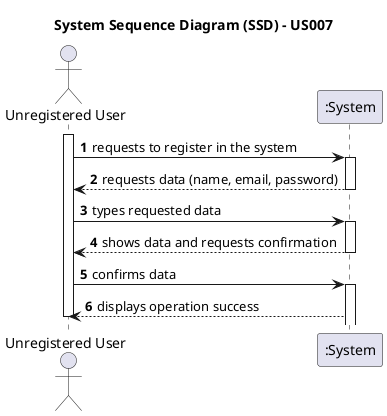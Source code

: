 @startuml
skinparam packageStyle rectangle
skinparam shadowing false

title System Sequence Diagram (SSD) - US007

autonumber

actor "Unregistered User" as UnregisteredUser
participant ":System" as System

activate UnregisteredUser

        UnregisteredUser -> System : requests to register in the system
    activate System

        System --> UnregisteredUser : requests data (name, email, password)
    deactivate System

        UnregisteredUser -> System : types requested data
    activate System

        System --> UnregisteredUser : shows data and requests confirmation
    deactivate System

        UnregisteredUser -> System : confirms data
    activate System

        System --> UnregisteredUser : displays operation success
    deactivate UnregisteredUser


@enduml
